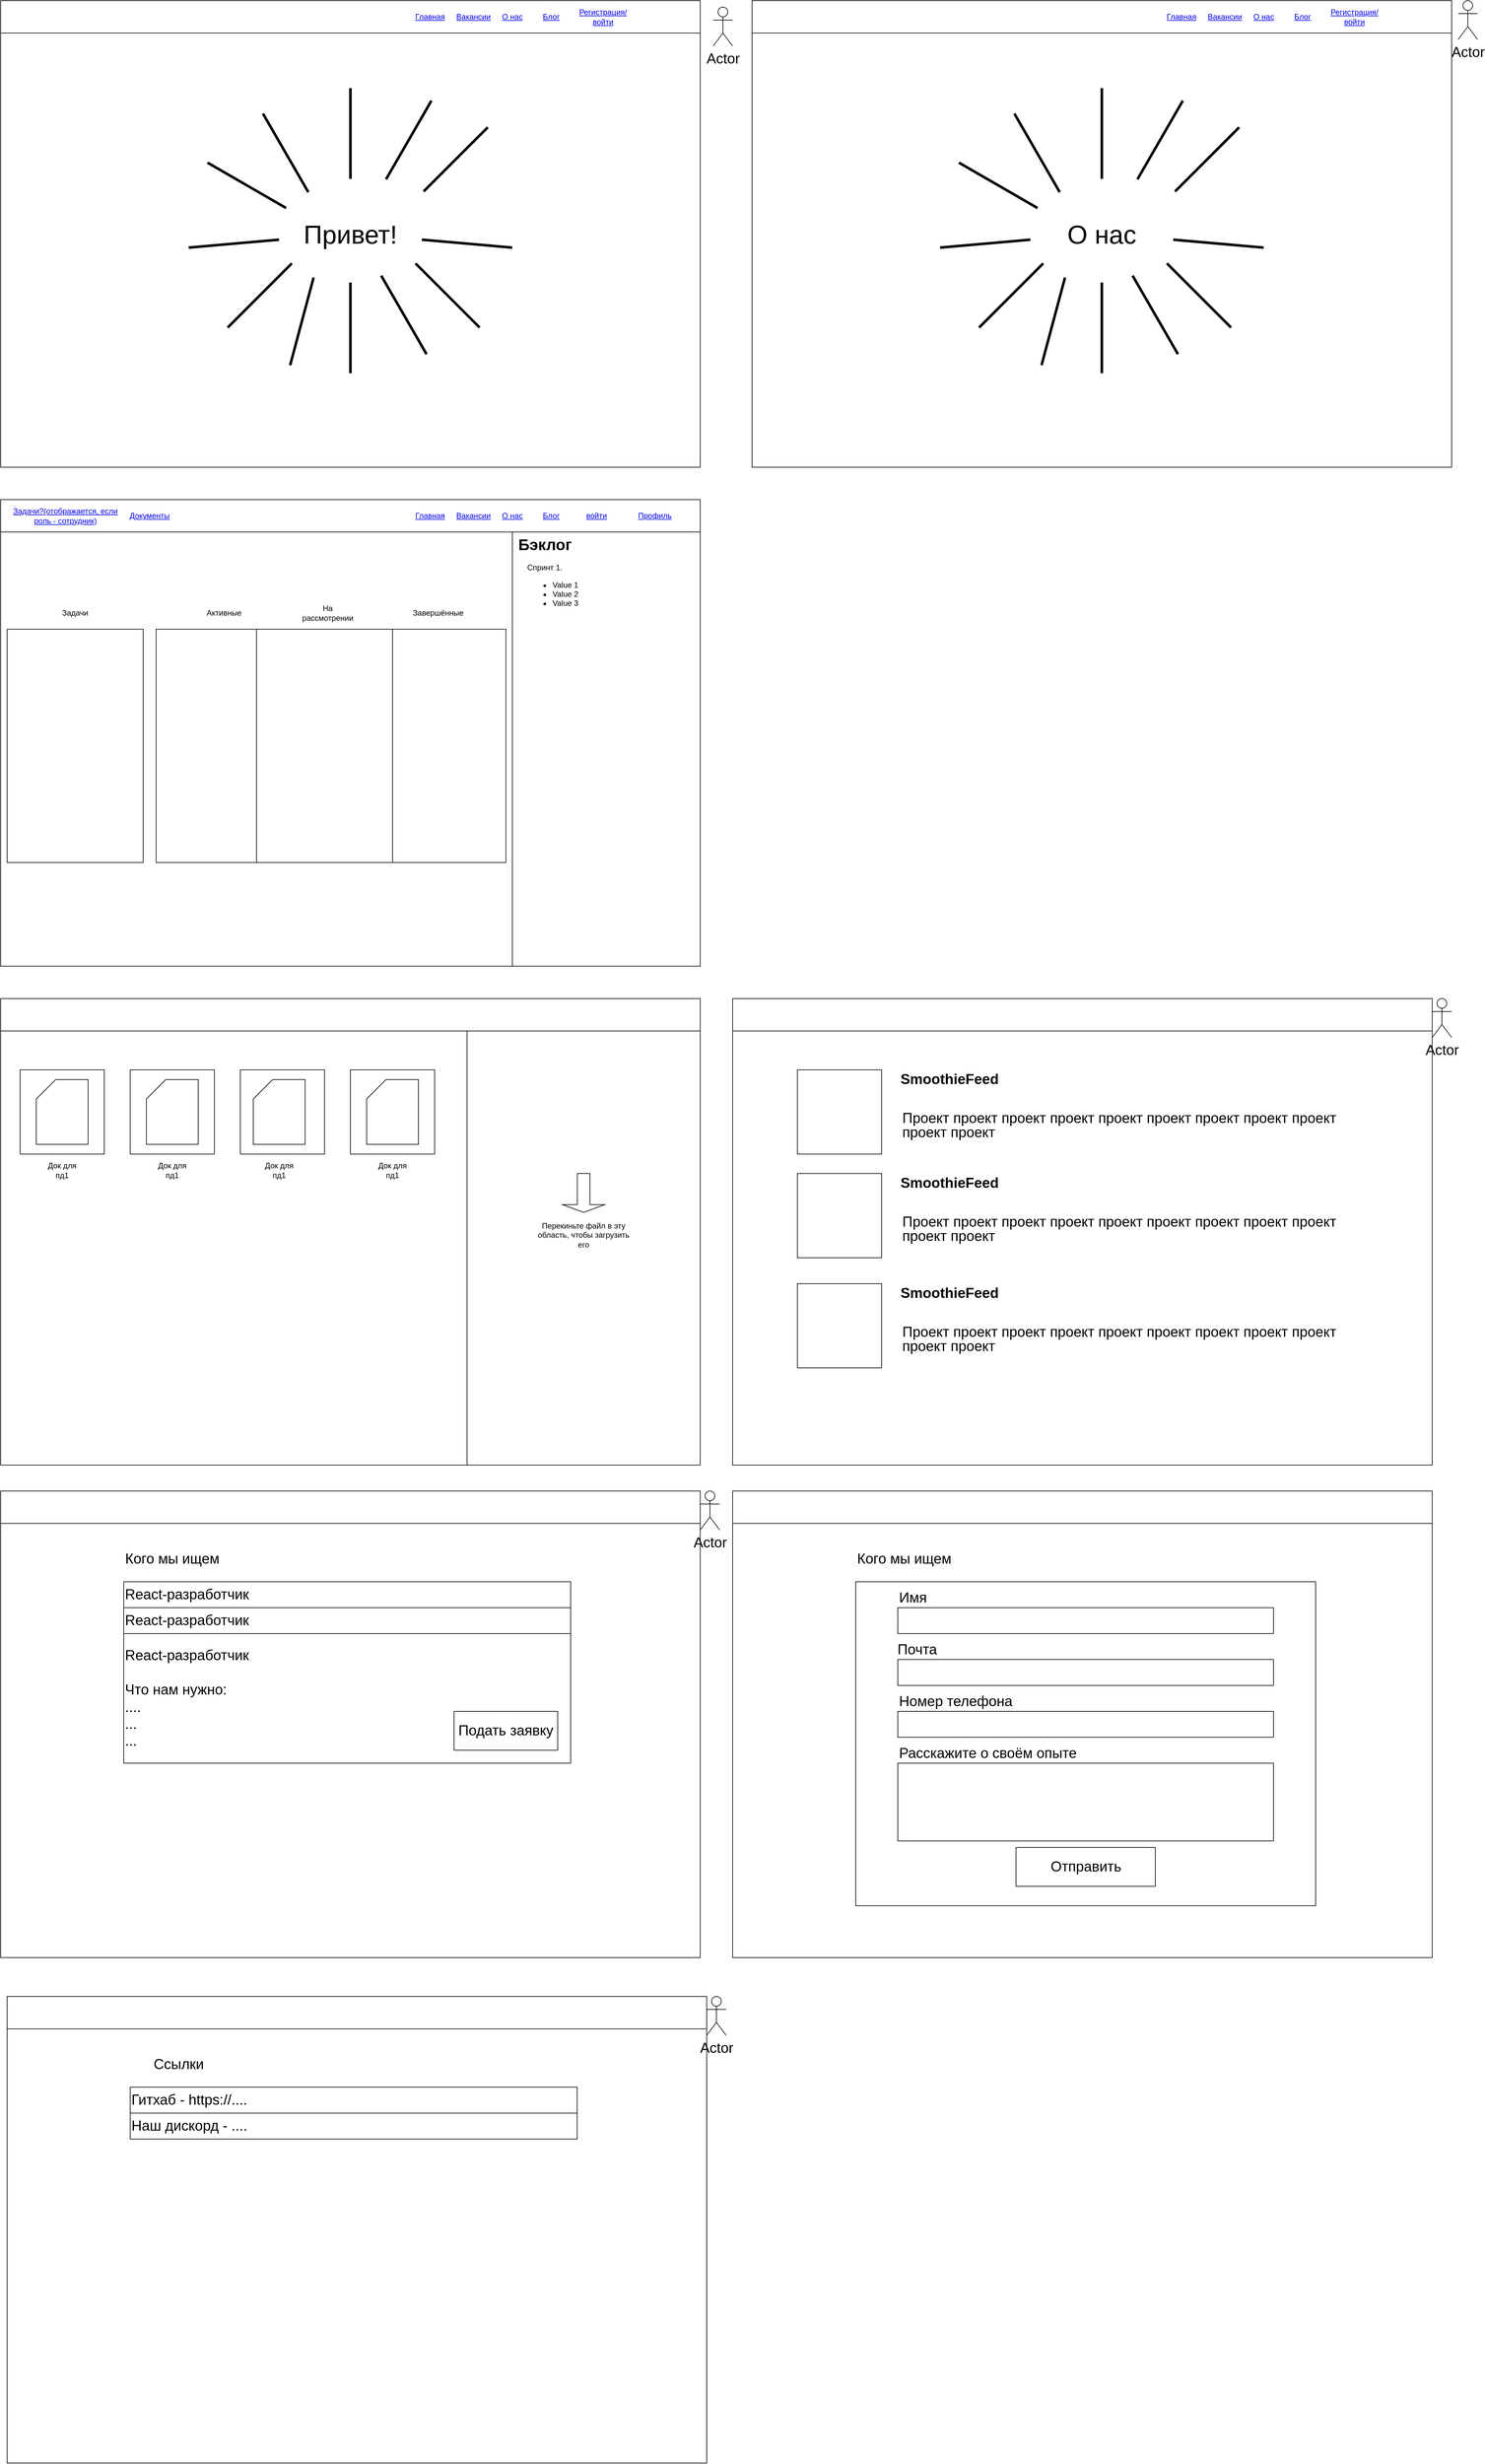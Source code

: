 <mxfile version="16.5.6" type="github">
  <diagram name="Page-1" id="fbcf5db9-b524-4cd4-e4f3-379dc89c3999">
    <mxGraphModel dx="2764" dy="2628" grid="1" gridSize="10" guides="1" tooltips="1" connect="1" arrows="1" fold="1" page="1" pageScale="1" pageWidth="850" pageHeight="1100" background="none" math="0" shadow="0">
      <root>
        <mxCell id="0" />
        <mxCell id="1" parent="0" />
        <mxCell id="U0qewgvDPTN9HbtRRjv8-10" value="" style="group" vertex="1" connectable="0" parent="1">
          <mxGeometry x="30" y="160" width="1080" height="720" as="geometry" />
        </mxCell>
        <mxCell id="U0qewgvDPTN9HbtRRjv8-2" value="" style="rounded=0;whiteSpace=wrap;html=1;" vertex="1" parent="U0qewgvDPTN9HbtRRjv8-10">
          <mxGeometry width="1080" height="720" as="geometry" />
        </mxCell>
        <mxCell id="U0qewgvDPTN9HbtRRjv8-3" value="" style="rounded=0;whiteSpace=wrap;html=1;" vertex="1" parent="U0qewgvDPTN9HbtRRjv8-10">
          <mxGeometry width="1080" height="50" as="geometry" />
        </mxCell>
        <mxCell id="U0qewgvDPTN9HbtRRjv8-6" value="" style="rounded=0;whiteSpace=wrap;html=1;" vertex="1" parent="U0qewgvDPTN9HbtRRjv8-10">
          <mxGeometry x="570" y="200" width="210" height="360" as="geometry" />
        </mxCell>
        <mxCell id="U0qewgvDPTN9HbtRRjv8-5" value="" style="rounded=0;whiteSpace=wrap;html=1;" vertex="1" parent="U0qewgvDPTN9HbtRRjv8-10">
          <mxGeometry x="240" y="200" width="210" height="360" as="geometry" />
        </mxCell>
        <mxCell id="U0qewgvDPTN9HbtRRjv8-4" value="" style="rounded=0;whiteSpace=wrap;html=1;" vertex="1" parent="U0qewgvDPTN9HbtRRjv8-10">
          <mxGeometry x="10" y="200" width="210" height="360" as="geometry" />
        </mxCell>
        <mxCell id="U0qewgvDPTN9HbtRRjv8-7" value="Задачи" style="text;html=1;strokeColor=none;fillColor=none;align=center;verticalAlign=middle;whiteSpace=wrap;rounded=0;" vertex="1" parent="U0qewgvDPTN9HbtRRjv8-10">
          <mxGeometry x="85" y="160" width="60" height="30" as="geometry" />
        </mxCell>
        <mxCell id="U0qewgvDPTN9HbtRRjv8-8" value="Активные" style="text;html=1;strokeColor=none;fillColor=none;align=center;verticalAlign=middle;whiteSpace=wrap;rounded=0;" vertex="1" parent="U0qewgvDPTN9HbtRRjv8-10">
          <mxGeometry x="315" y="160" width="60" height="30" as="geometry" />
        </mxCell>
        <mxCell id="U0qewgvDPTN9HbtRRjv8-9" value="Завершённые" style="text;html=1;strokeColor=none;fillColor=none;align=center;verticalAlign=middle;whiteSpace=wrap;rounded=0;" vertex="1" parent="U0qewgvDPTN9HbtRRjv8-10">
          <mxGeometry x="632.5" y="160" width="85" height="30" as="geometry" />
        </mxCell>
        <mxCell id="U0qewgvDPTN9HbtRRjv8-35" value="" style="rounded=0;whiteSpace=wrap;html=1;" vertex="1" parent="U0qewgvDPTN9HbtRRjv8-10">
          <mxGeometry x="790" y="50" width="290" height="670" as="geometry" />
        </mxCell>
        <mxCell id="U0qewgvDPTN9HbtRRjv8-36" value="Бэклог" style="text;strokeColor=none;fillColor=none;html=1;fontSize=24;fontStyle=1;verticalAlign=middle;align=center;" vertex="1" parent="U0qewgvDPTN9HbtRRjv8-10">
          <mxGeometry x="790" y="50" width="100" height="40" as="geometry" />
        </mxCell>
        <mxCell id="U0qewgvDPTN9HbtRRjv8-37" value="Спринт 1." style="text;html=1;strokeColor=none;fillColor=none;align=center;verticalAlign=middle;whiteSpace=wrap;rounded=0;" vertex="1" parent="U0qewgvDPTN9HbtRRjv8-10">
          <mxGeometry x="810" y="90" width="60" height="30" as="geometry" />
        </mxCell>
        <mxCell id="U0qewgvDPTN9HbtRRjv8-38" value="&lt;ul&gt;&lt;li&gt;Value 1&lt;/li&gt;&lt;li&gt;Value 2&lt;/li&gt;&lt;li&gt;Value 3&lt;/li&gt;&lt;/ul&gt;" style="text;strokeColor=none;fillColor=none;html=1;whiteSpace=wrap;verticalAlign=middle;overflow=hidden;" vertex="1" parent="U0qewgvDPTN9HbtRRjv8-10">
          <mxGeometry x="810" y="110" width="90" height="70" as="geometry" />
        </mxCell>
        <UserObject label="Главная" id="U0qewgvDPTN9HbtRRjv8-43">
          <mxCell style="text;html=1;strokeColor=none;fillColor=none;whiteSpace=wrap;align=center;verticalAlign=middle;fontColor=#0000EE;fontStyle=4;" vertex="1" parent="U0qewgvDPTN9HbtRRjv8-10">
            <mxGeometry x="632.5" y="5" width="60" height="40" as="geometry" />
          </mxCell>
        </UserObject>
        <UserObject label="Вакансии" id="U0qewgvDPTN9HbtRRjv8-44">
          <mxCell style="text;html=1;strokeColor=none;fillColor=none;whiteSpace=wrap;align=center;verticalAlign=middle;fontColor=#0000EE;fontStyle=4;" vertex="1" parent="U0qewgvDPTN9HbtRRjv8-10">
            <mxGeometry x="700" y="5" width="60" height="40" as="geometry" />
          </mxCell>
        </UserObject>
        <UserObject label="О нас" id="U0qewgvDPTN9HbtRRjv8-45">
          <mxCell style="text;html=1;strokeColor=none;fillColor=none;whiteSpace=wrap;align=center;verticalAlign=middle;fontColor=#0000EE;fontStyle=4;" vertex="1" parent="U0qewgvDPTN9HbtRRjv8-10">
            <mxGeometry x="760" y="5" width="60" height="40" as="geometry" />
          </mxCell>
        </UserObject>
        <UserObject label="Блог" id="U0qewgvDPTN9HbtRRjv8-46">
          <mxCell style="text;html=1;strokeColor=none;fillColor=none;whiteSpace=wrap;align=center;verticalAlign=middle;fontColor=#0000EE;fontStyle=4;" vertex="1" parent="U0qewgvDPTN9HbtRRjv8-10">
            <mxGeometry x="820" y="5" width="60" height="40" as="geometry" />
          </mxCell>
        </UserObject>
        <UserObject label="войти" id="U0qewgvDPTN9HbtRRjv8-47">
          <mxCell style="text;html=1;strokeColor=none;fillColor=none;whiteSpace=wrap;align=center;verticalAlign=middle;fontColor=#0000EE;fontStyle=4;" vertex="1" parent="U0qewgvDPTN9HbtRRjv8-10">
            <mxGeometry x="870" y="5" width="100" height="40" as="geometry" />
          </mxCell>
        </UserObject>
        <UserObject label="Профиль" id="U0qewgvDPTN9HbtRRjv8-49">
          <mxCell style="text;html=1;strokeColor=none;fillColor=none;whiteSpace=wrap;align=center;verticalAlign=middle;fontColor=#0000EE;fontStyle=4;" vertex="1" parent="U0qewgvDPTN9HbtRRjv8-10">
            <mxGeometry x="980" y="5" width="60" height="40" as="geometry" />
          </mxCell>
        </UserObject>
        <UserObject label="Задачи?(отображается, если роль - сотрудник)" id="U0qewgvDPTN9HbtRRjv8-85">
          <mxCell style="text;html=1;strokeColor=none;fillColor=none;whiteSpace=wrap;align=center;verticalAlign=middle;fontColor=#0000EE;fontStyle=4;" vertex="1" parent="U0qewgvDPTN9HbtRRjv8-10">
            <mxGeometry x="10" y="5" width="180" height="40" as="geometry" />
          </mxCell>
        </UserObject>
        <UserObject label="Документы" id="U0qewgvDPTN9HbtRRjv8-86">
          <mxCell style="text;html=1;strokeColor=none;fillColor=none;whiteSpace=wrap;align=center;verticalAlign=middle;fontColor=#0000EE;fontStyle=4;" vertex="1" parent="U0qewgvDPTN9HbtRRjv8-10">
            <mxGeometry x="200" y="5" width="60" height="40" as="geometry" />
          </mxCell>
        </UserObject>
        <mxCell id="U0qewgvDPTN9HbtRRjv8-146" value="" style="rounded=0;whiteSpace=wrap;html=1;" vertex="1" parent="U0qewgvDPTN9HbtRRjv8-10">
          <mxGeometry x="395" y="200" width="210" height="360" as="geometry" />
        </mxCell>
        <mxCell id="U0qewgvDPTN9HbtRRjv8-147" value="На рассмотрении" style="text;html=1;strokeColor=none;fillColor=none;align=center;verticalAlign=middle;whiteSpace=wrap;rounded=0;" vertex="1" parent="U0qewgvDPTN9HbtRRjv8-10">
          <mxGeometry x="460" y="160" width="90" height="30" as="geometry" />
        </mxCell>
        <mxCell id="41G_jmYhkA20JHlMJajg-6" value="" style="group" parent="1" vertex="1" connectable="0">
          <mxGeometry x="340" y="1080" width="220" height="90" as="geometry" />
        </mxCell>
        <mxCell id="41G_jmYhkA20JHlMJajg-9" value="&lt;h1&gt;Выход&lt;/h1&gt;" style="text;html=1;spacing=5;spacingTop=-20;whiteSpace=wrap;overflow=hidden;strokeColor=none;strokeWidth=4;fillColor=none;gradientColor=#007FFF;fontSize=9;fontColor=#FFFFFF;align=center;" parent="41G_jmYhkA20JHlMJajg-6" vertex="1">
          <mxGeometry x="50" y="10" width="160" height="70" as="geometry" />
        </mxCell>
        <mxCell id="U0qewgvDPTN9HbtRRjv8-12" value="" style="group" vertex="1" connectable="0" parent="1">
          <mxGeometry x="30" y="930" width="1080" height="720" as="geometry" />
        </mxCell>
        <mxCell id="U0qewgvDPTN9HbtRRjv8-13" value="" style="rounded=0;whiteSpace=wrap;html=1;" vertex="1" parent="U0qewgvDPTN9HbtRRjv8-12">
          <mxGeometry width="1080" height="720" as="geometry" />
        </mxCell>
        <mxCell id="U0qewgvDPTN9HbtRRjv8-14" value="" style="rounded=0;whiteSpace=wrap;html=1;" vertex="1" parent="U0qewgvDPTN9HbtRRjv8-12">
          <mxGeometry width="1080" height="50" as="geometry" />
        </mxCell>
        <mxCell id="U0qewgvDPTN9HbtRRjv8-15" value="" style="whiteSpace=wrap;html=1;aspect=fixed;" vertex="1" parent="U0qewgvDPTN9HbtRRjv8-12">
          <mxGeometry x="30" y="110" width="130" height="130" as="geometry" />
        </mxCell>
        <mxCell id="U0qewgvDPTN9HbtRRjv8-16" value="" style="whiteSpace=wrap;html=1;aspect=fixed;" vertex="1" parent="U0qewgvDPTN9HbtRRjv8-12">
          <mxGeometry x="200" y="110" width="130" height="130" as="geometry" />
        </mxCell>
        <mxCell id="U0qewgvDPTN9HbtRRjv8-17" value="" style="whiteSpace=wrap;html=1;aspect=fixed;" vertex="1" parent="U0qewgvDPTN9HbtRRjv8-12">
          <mxGeometry x="370" y="110" width="130" height="130" as="geometry" />
        </mxCell>
        <mxCell id="U0qewgvDPTN9HbtRRjv8-18" value="" style="whiteSpace=wrap;html=1;aspect=fixed;" vertex="1" parent="U0qewgvDPTN9HbtRRjv8-12">
          <mxGeometry x="540" y="110" width="130" height="130" as="geometry" />
        </mxCell>
        <mxCell id="U0qewgvDPTN9HbtRRjv8-19" value="" style="shape=card;whiteSpace=wrap;html=1;" vertex="1" parent="U0qewgvDPTN9HbtRRjv8-12">
          <mxGeometry x="55" y="125" width="80" height="100" as="geometry" />
        </mxCell>
        <mxCell id="U0qewgvDPTN9HbtRRjv8-20" value="" style="shape=card;whiteSpace=wrap;html=1;" vertex="1" parent="U0qewgvDPTN9HbtRRjv8-12">
          <mxGeometry x="225" y="125" width="80" height="100" as="geometry" />
        </mxCell>
        <mxCell id="U0qewgvDPTN9HbtRRjv8-21" value="" style="shape=card;whiteSpace=wrap;html=1;" vertex="1" parent="U0qewgvDPTN9HbtRRjv8-12">
          <mxGeometry x="390" y="125" width="80" height="100" as="geometry" />
        </mxCell>
        <mxCell id="U0qewgvDPTN9HbtRRjv8-22" value="" style="shape=card;whiteSpace=wrap;html=1;" vertex="1" parent="U0qewgvDPTN9HbtRRjv8-12">
          <mxGeometry x="565" y="125" width="80" height="100" as="geometry" />
        </mxCell>
        <mxCell id="U0qewgvDPTN9HbtRRjv8-23" value="Док для пд1" style="text;html=1;strokeColor=none;fillColor=none;align=center;verticalAlign=middle;whiteSpace=wrap;rounded=0;" vertex="1" parent="U0qewgvDPTN9HbtRRjv8-12">
          <mxGeometry x="65" y="250" width="60" height="30" as="geometry" />
        </mxCell>
        <mxCell id="U0qewgvDPTN9HbtRRjv8-24" value="Док для пд1" style="text;html=1;strokeColor=none;fillColor=none;align=center;verticalAlign=middle;whiteSpace=wrap;rounded=0;" vertex="1" parent="U0qewgvDPTN9HbtRRjv8-12">
          <mxGeometry x="235" y="250" width="60" height="30" as="geometry" />
        </mxCell>
        <mxCell id="U0qewgvDPTN9HbtRRjv8-25" value="Док для пд1" style="text;html=1;strokeColor=none;fillColor=none;align=center;verticalAlign=middle;whiteSpace=wrap;rounded=0;" vertex="1" parent="U0qewgvDPTN9HbtRRjv8-12">
          <mxGeometry x="400" y="250" width="60" height="30" as="geometry" />
        </mxCell>
        <mxCell id="U0qewgvDPTN9HbtRRjv8-26" value="Док для пд1" style="text;html=1;strokeColor=none;fillColor=none;align=center;verticalAlign=middle;whiteSpace=wrap;rounded=0;" vertex="1" parent="U0qewgvDPTN9HbtRRjv8-12">
          <mxGeometry x="575" y="250" width="60" height="30" as="geometry" />
        </mxCell>
        <mxCell id="U0qewgvDPTN9HbtRRjv8-27" value="" style="rounded=0;whiteSpace=wrap;html=1;" vertex="1" parent="U0qewgvDPTN9HbtRRjv8-12">
          <mxGeometry x="720" y="50" width="360" height="670" as="geometry" />
        </mxCell>
        <mxCell id="U0qewgvDPTN9HbtRRjv8-29" value="" style="shape=singleArrow;direction=south;whiteSpace=wrap;html=1;" vertex="1" parent="U0qewgvDPTN9HbtRRjv8-12">
          <mxGeometry x="867.5" y="270" width="65" height="60" as="geometry" />
        </mxCell>
        <mxCell id="U0qewgvDPTN9HbtRRjv8-30" value="Перекиньте файл в эту область, чтобы загрузить его" style="text;html=1;strokeColor=none;fillColor=none;align=center;verticalAlign=middle;whiteSpace=wrap;rounded=0;" vertex="1" parent="U0qewgvDPTN9HbtRRjv8-12">
          <mxGeometry x="825" y="350" width="150" height="30" as="geometry" />
        </mxCell>
        <mxCell id="U0qewgvDPTN9HbtRRjv8-52" value="" style="group" vertex="1" connectable="0" parent="1">
          <mxGeometry x="30" y="-610" width="1080" height="720" as="geometry" />
        </mxCell>
        <mxCell id="U0qewgvDPTN9HbtRRjv8-53" value="" style="rounded=0;whiteSpace=wrap;html=1;" vertex="1" parent="U0qewgvDPTN9HbtRRjv8-52">
          <mxGeometry width="1080" height="720" as="geometry" />
        </mxCell>
        <mxCell id="U0qewgvDPTN9HbtRRjv8-54" value="" style="rounded=0;whiteSpace=wrap;html=1;" vertex="1" parent="U0qewgvDPTN9HbtRRjv8-52">
          <mxGeometry width="1080" height="50" as="geometry" />
        </mxCell>
        <UserObject label="Главная" id="U0qewgvDPTN9HbtRRjv8-65">
          <mxCell style="text;html=1;strokeColor=none;fillColor=none;whiteSpace=wrap;align=center;verticalAlign=middle;fontColor=#0000EE;fontStyle=4;" vertex="1" parent="U0qewgvDPTN9HbtRRjv8-52">
            <mxGeometry x="632.5" y="5" width="60" height="40" as="geometry" />
          </mxCell>
        </UserObject>
        <UserObject label="Вакансии" id="U0qewgvDPTN9HbtRRjv8-66">
          <mxCell style="text;html=1;strokeColor=none;fillColor=none;whiteSpace=wrap;align=center;verticalAlign=middle;fontColor=#0000EE;fontStyle=4;" vertex="1" parent="U0qewgvDPTN9HbtRRjv8-52">
            <mxGeometry x="700" y="5" width="60" height="40" as="geometry" />
          </mxCell>
        </UserObject>
        <UserObject label="О нас" id="U0qewgvDPTN9HbtRRjv8-67">
          <mxCell style="text;html=1;strokeColor=none;fillColor=none;whiteSpace=wrap;align=center;verticalAlign=middle;fontColor=#0000EE;fontStyle=4;" vertex="1" parent="U0qewgvDPTN9HbtRRjv8-52">
            <mxGeometry x="760" y="5" width="60" height="40" as="geometry" />
          </mxCell>
        </UserObject>
        <UserObject label="Блог" id="U0qewgvDPTN9HbtRRjv8-68">
          <mxCell style="text;html=1;strokeColor=none;fillColor=none;whiteSpace=wrap;align=center;verticalAlign=middle;fontColor=#0000EE;fontStyle=4;" vertex="1" parent="U0qewgvDPTN9HbtRRjv8-52">
            <mxGeometry x="820" y="5" width="60" height="40" as="geometry" />
          </mxCell>
        </UserObject>
        <UserObject label="Регистрация/войти" id="U0qewgvDPTN9HbtRRjv8-69">
          <mxCell style="text;html=1;strokeColor=none;fillColor=none;whiteSpace=wrap;align=center;verticalAlign=middle;fontColor=#0000EE;fontStyle=4;" vertex="1" parent="U0qewgvDPTN9HbtRRjv8-52">
            <mxGeometry x="880" y="5" width="100" height="40" as="geometry" />
          </mxCell>
        </UserObject>
        <mxCell id="U0qewgvDPTN9HbtRRjv8-71" value="&lt;font style=&quot;font-size: 40px&quot;&gt;Привет!&lt;/font&gt;" style="text;html=1;strokeColor=none;fillColor=none;align=center;verticalAlign=middle;whiteSpace=wrap;rounded=0;" vertex="1" parent="U0qewgvDPTN9HbtRRjv8-52">
          <mxGeometry x="415" y="295" width="250" height="130" as="geometry" />
        </mxCell>
        <mxCell id="U0qewgvDPTN9HbtRRjv8-73" value="" style="line;strokeWidth=4;html=1;perimeter=backbonePerimeter;points=[];outlineConnect=0;fontSize=40;rotation=-45;" vertex="1" parent="U0qewgvDPTN9HbtRRjv8-52">
          <mxGeometry x="632.5" y="240" width="140" height="10" as="geometry" />
        </mxCell>
        <mxCell id="U0qewgvDPTN9HbtRRjv8-74" value="" style="line;strokeWidth=4;html=1;perimeter=backbonePerimeter;points=[];outlineConnect=0;fontSize=40;rotation=-60;" vertex="1" parent="U0qewgvDPTN9HbtRRjv8-52">
          <mxGeometry x="560" y="210" width="140" height="10" as="geometry" />
        </mxCell>
        <mxCell id="U0qewgvDPTN9HbtRRjv8-75" value="" style="line;strokeWidth=4;html=1;perimeter=backbonePerimeter;points=[];outlineConnect=0;fontSize=40;rotation=-90;" vertex="1" parent="U0qewgvDPTN9HbtRRjv8-52">
          <mxGeometry x="470" y="200" width="140" height="10" as="geometry" />
        </mxCell>
        <mxCell id="U0qewgvDPTN9HbtRRjv8-76" value="" style="line;strokeWidth=4;html=1;perimeter=backbonePerimeter;points=[];outlineConnect=0;fontSize=40;rotation=-120;" vertex="1" parent="U0qewgvDPTN9HbtRRjv8-52">
          <mxGeometry x="370" y="230" width="140" height="10" as="geometry" />
        </mxCell>
        <mxCell id="U0qewgvDPTN9HbtRRjv8-77" value="" style="line;strokeWidth=4;html=1;perimeter=backbonePerimeter;points=[];outlineConnect=0;fontSize=40;rotation=-150;" vertex="1" parent="U0qewgvDPTN9HbtRRjv8-52">
          <mxGeometry x="310" y="280" width="140" height="10" as="geometry" />
        </mxCell>
        <mxCell id="U0qewgvDPTN9HbtRRjv8-78" value="" style="line;strokeWidth=4;html=1;perimeter=backbonePerimeter;points=[];outlineConnect=0;fontSize=40;rotation=-185;" vertex="1" parent="U0qewgvDPTN9HbtRRjv8-52">
          <mxGeometry x="290" y="370" width="140" height="10" as="geometry" />
        </mxCell>
        <mxCell id="U0qewgvDPTN9HbtRRjv8-79" value="" style="line;strokeWidth=4;html=1;perimeter=backbonePerimeter;points=[];outlineConnect=0;fontSize=40;rotation=-225;" vertex="1" parent="U0qewgvDPTN9HbtRRjv8-52">
          <mxGeometry x="330" y="450" width="140" height="10" as="geometry" />
        </mxCell>
        <mxCell id="U0qewgvDPTN9HbtRRjv8-80" value="" style="line;strokeWidth=4;html=1;perimeter=backbonePerimeter;points=[];outlineConnect=0;fontSize=40;rotation=-255;" vertex="1" parent="U0qewgvDPTN9HbtRRjv8-52">
          <mxGeometry x="395" y="490" width="140" height="10" as="geometry" />
        </mxCell>
        <mxCell id="U0qewgvDPTN9HbtRRjv8-81" value="" style="line;strokeWidth=4;html=1;perimeter=backbonePerimeter;points=[];outlineConnect=0;fontSize=40;rotation=90;" vertex="1" parent="U0qewgvDPTN9HbtRRjv8-52">
          <mxGeometry x="470" y="500" width="140" height="10" as="geometry" />
        </mxCell>
        <mxCell id="U0qewgvDPTN9HbtRRjv8-82" value="" style="line;strokeWidth=4;html=1;perimeter=backbonePerimeter;points=[];outlineConnect=0;fontSize=40;rotation=60;" vertex="1" parent="U0qewgvDPTN9HbtRRjv8-52">
          <mxGeometry x="552.5" y="480" width="140" height="10" as="geometry" />
        </mxCell>
        <mxCell id="U0qewgvDPTN9HbtRRjv8-83" value="" style="line;strokeWidth=4;html=1;perimeter=backbonePerimeter;points=[];outlineConnect=0;fontSize=40;rotation=45;" vertex="1" parent="U0qewgvDPTN9HbtRRjv8-52">
          <mxGeometry x="620" y="450" width="140" height="10" as="geometry" />
        </mxCell>
        <mxCell id="U0qewgvDPTN9HbtRRjv8-84" value="" style="line;strokeWidth=4;html=1;perimeter=backbonePerimeter;points=[];outlineConnect=0;fontSize=40;rotation=5;" vertex="1" parent="U0qewgvDPTN9HbtRRjv8-52">
          <mxGeometry x="650" y="370" width="140" height="10" as="geometry" />
        </mxCell>
        <mxCell id="U0qewgvDPTN9HbtRRjv8-87" value="" style="rounded=0;whiteSpace=wrap;html=1;" vertex="1" parent="1">
          <mxGeometry x="1160" y="930" width="1080" height="720" as="geometry" />
        </mxCell>
        <mxCell id="U0qewgvDPTN9HbtRRjv8-89" value="" style="rounded=0;whiteSpace=wrap;html=1;" vertex="1" parent="1">
          <mxGeometry x="1160" y="930" width="1080" height="50" as="geometry" />
        </mxCell>
        <mxCell id="U0qewgvDPTN9HbtRRjv8-90" value="" style="whiteSpace=wrap;html=1;aspect=fixed;fontSize=40;" vertex="1" parent="1">
          <mxGeometry x="1260" y="1040" width="130" height="130" as="geometry" />
        </mxCell>
        <mxCell id="U0qewgvDPTN9HbtRRjv8-94" value="&lt;b&gt;SmoothieFeed&lt;/b&gt;" style="text;html=1;strokeColor=none;fillColor=none;align=center;verticalAlign=middle;whiteSpace=wrap;rounded=0;fontSize=22;" vertex="1" parent="1">
          <mxGeometry x="1410" y="1040" width="170" height="30" as="geometry" />
        </mxCell>
        <mxCell id="U0qewgvDPTN9HbtRRjv8-95" value="&lt;p style=&quot;line-height: 1&quot;&gt;Проект проект проект проект проект проект проект проект проект проект проект&lt;/p&gt;" style="text;html=1;strokeColor=none;fillColor=none;align=left;verticalAlign=middle;whiteSpace=wrap;rounded=0;fontSize=22;" vertex="1" parent="1">
          <mxGeometry x="1420" y="1080" width="680" height="90" as="geometry" />
        </mxCell>
        <mxCell id="U0qewgvDPTN9HbtRRjv8-96" value="" style="whiteSpace=wrap;html=1;aspect=fixed;fontSize=40;" vertex="1" parent="1">
          <mxGeometry x="1260" y="1200" width="130" height="130" as="geometry" />
        </mxCell>
        <mxCell id="U0qewgvDPTN9HbtRRjv8-97" value="&lt;b&gt;SmoothieFeed&lt;/b&gt;" style="text;html=1;strokeColor=none;fillColor=none;align=center;verticalAlign=middle;whiteSpace=wrap;rounded=0;fontSize=22;" vertex="1" parent="1">
          <mxGeometry x="1410" y="1200" width="170" height="30" as="geometry" />
        </mxCell>
        <mxCell id="U0qewgvDPTN9HbtRRjv8-98" value="&lt;p style=&quot;line-height: 1&quot;&gt;Проект проект проект проект проект проект проект проект проект проект проект&lt;/p&gt;" style="text;html=1;strokeColor=none;fillColor=none;align=left;verticalAlign=middle;whiteSpace=wrap;rounded=0;fontSize=22;" vertex="1" parent="1">
          <mxGeometry x="1420" y="1240" width="680" height="90" as="geometry" />
        </mxCell>
        <mxCell id="U0qewgvDPTN9HbtRRjv8-99" value="" style="whiteSpace=wrap;html=1;aspect=fixed;fontSize=40;" vertex="1" parent="1">
          <mxGeometry x="1260" y="1370" width="130" height="130" as="geometry" />
        </mxCell>
        <mxCell id="U0qewgvDPTN9HbtRRjv8-100" value="&lt;b&gt;SmoothieFeed&lt;/b&gt;" style="text;html=1;strokeColor=none;fillColor=none;align=center;verticalAlign=middle;whiteSpace=wrap;rounded=0;fontSize=22;" vertex="1" parent="1">
          <mxGeometry x="1410" y="1370" width="170" height="30" as="geometry" />
        </mxCell>
        <mxCell id="U0qewgvDPTN9HbtRRjv8-101" value="&lt;p style=&quot;line-height: 1&quot;&gt;Проект проект проект проект проект проект проект проект проект проект проект&lt;/p&gt;" style="text;html=1;strokeColor=none;fillColor=none;align=left;verticalAlign=middle;whiteSpace=wrap;rounded=0;fontSize=22;" vertex="1" parent="1">
          <mxGeometry x="1420" y="1410" width="680" height="90" as="geometry" />
        </mxCell>
        <mxCell id="U0qewgvDPTN9HbtRRjv8-102" value="" style="group" vertex="1" connectable="0" parent="1">
          <mxGeometry x="30" y="1690" width="1080" height="720" as="geometry" />
        </mxCell>
        <mxCell id="U0qewgvDPTN9HbtRRjv8-103" value="" style="rounded=0;whiteSpace=wrap;html=1;" vertex="1" parent="U0qewgvDPTN9HbtRRjv8-102">
          <mxGeometry width="1080" height="720" as="geometry" />
        </mxCell>
        <mxCell id="U0qewgvDPTN9HbtRRjv8-104" value="" style="rounded=0;whiteSpace=wrap;html=1;" vertex="1" parent="U0qewgvDPTN9HbtRRjv8-102">
          <mxGeometry width="1080" height="50" as="geometry" />
        </mxCell>
        <mxCell id="U0qewgvDPTN9HbtRRjv8-121" value="Кого мы ищем" style="text;html=1;strokeColor=none;fillColor=none;align=center;verticalAlign=middle;whiteSpace=wrap;rounded=0;fontSize=22;" vertex="1" parent="U0qewgvDPTN9HbtRRjv8-102">
          <mxGeometry x="180" y="80" width="170" height="50" as="geometry" />
        </mxCell>
        <mxCell id="U0qewgvDPTN9HbtRRjv8-122" value="React-разработчик" style="rounded=0;whiteSpace=wrap;html=1;fontSize=22;align=left;" vertex="1" parent="U0qewgvDPTN9HbtRRjv8-102">
          <mxGeometry x="190" y="140" width="690" height="40" as="geometry" />
        </mxCell>
        <mxCell id="U0qewgvDPTN9HbtRRjv8-123" value="React-разработчик" style="rounded=0;whiteSpace=wrap;html=1;fontSize=22;align=left;" vertex="1" parent="U0qewgvDPTN9HbtRRjv8-102">
          <mxGeometry x="190" y="180" width="690" height="40" as="geometry" />
        </mxCell>
        <mxCell id="U0qewgvDPTN9HbtRRjv8-124" value="&lt;p style=&quot;line-height: 1&quot;&gt;&lt;/p&gt;&lt;div&gt;&lt;span&gt;React-разработчик&lt;/span&gt;&lt;/div&gt;&lt;div&gt;&lt;br&gt;&lt;/div&gt;&lt;div&gt;&lt;span&gt;Что нам нужно:&amp;nbsp;&lt;/span&gt;&lt;/div&gt;&lt;div&gt;&lt;span&gt;....&lt;/span&gt;&lt;/div&gt;&lt;div&gt;&lt;span&gt;...&lt;/span&gt;&lt;/div&gt;&lt;div&gt;&lt;span&gt;...&lt;/span&gt;&lt;/div&gt;&lt;p&gt;&lt;/p&gt;" style="rounded=0;whiteSpace=wrap;html=1;fontSize=22;align=left;" vertex="1" parent="U0qewgvDPTN9HbtRRjv8-102">
          <mxGeometry x="190" y="220" width="690" height="200" as="geometry" />
        </mxCell>
        <mxCell id="U0qewgvDPTN9HbtRRjv8-125" value="Подать заявку" style="rounded=0;whiteSpace=wrap;html=1;fontSize=22;" vertex="1" parent="U0qewgvDPTN9HbtRRjv8-102">
          <mxGeometry x="700" y="340" width="160" height="60" as="geometry" />
        </mxCell>
        <mxCell id="U0qewgvDPTN9HbtRRjv8-126" value="" style="group" vertex="1" connectable="0" parent="1">
          <mxGeometry x="1160" y="1690" width="1080" height="720" as="geometry" />
        </mxCell>
        <mxCell id="U0qewgvDPTN9HbtRRjv8-127" value="" style="rounded=0;whiteSpace=wrap;html=1;" vertex="1" parent="U0qewgvDPTN9HbtRRjv8-126">
          <mxGeometry width="1080" height="720" as="geometry" />
        </mxCell>
        <mxCell id="U0qewgvDPTN9HbtRRjv8-128" value="" style="rounded=0;whiteSpace=wrap;html=1;" vertex="1" parent="U0qewgvDPTN9HbtRRjv8-126">
          <mxGeometry width="1080" height="50" as="geometry" />
        </mxCell>
        <mxCell id="U0qewgvDPTN9HbtRRjv8-129" value="Кого мы ищем" style="text;html=1;strokeColor=none;fillColor=none;align=center;verticalAlign=middle;whiteSpace=wrap;rounded=0;fontSize=22;" vertex="1" parent="U0qewgvDPTN9HbtRRjv8-126">
          <mxGeometry x="180" y="80" width="170" height="50" as="geometry" />
        </mxCell>
        <mxCell id="U0qewgvDPTN9HbtRRjv8-135" value="" style="rounded=0;whiteSpace=wrap;html=1;fontSize=22;" vertex="1" parent="U0qewgvDPTN9HbtRRjv8-126">
          <mxGeometry x="190" y="140" width="710" height="500" as="geometry" />
        </mxCell>
        <mxCell id="U0qewgvDPTN9HbtRRjv8-136" value="" style="rounded=0;whiteSpace=wrap;html=1;fontSize=22;" vertex="1" parent="U0qewgvDPTN9HbtRRjv8-126">
          <mxGeometry x="255" y="180" width="580" height="40" as="geometry" />
        </mxCell>
        <mxCell id="U0qewgvDPTN9HbtRRjv8-137" value="Имя" style="text;html=1;strokeColor=none;fillColor=none;align=left;verticalAlign=middle;whiteSpace=wrap;rounded=0;fontSize=22;" vertex="1" parent="U0qewgvDPTN9HbtRRjv8-126">
          <mxGeometry x="255" y="150" width="60" height="30" as="geometry" />
        </mxCell>
        <mxCell id="U0qewgvDPTN9HbtRRjv8-139" value="" style="rounded=0;whiteSpace=wrap;html=1;fontSize=22;" vertex="1" parent="U0qewgvDPTN9HbtRRjv8-126">
          <mxGeometry x="255" y="260" width="580" height="40" as="geometry" />
        </mxCell>
        <mxCell id="U0qewgvDPTN9HbtRRjv8-140" value="Почта" style="text;html=1;strokeColor=none;fillColor=none;align=center;verticalAlign=middle;whiteSpace=wrap;rounded=0;fontSize=22;" vertex="1" parent="U0qewgvDPTN9HbtRRjv8-126">
          <mxGeometry x="255" y="230" width="60" height="30" as="geometry" />
        </mxCell>
        <mxCell id="U0qewgvDPTN9HbtRRjv8-141" value="" style="rounded=0;whiteSpace=wrap;html=1;fontSize=22;" vertex="1" parent="U0qewgvDPTN9HbtRRjv8-126">
          <mxGeometry x="255" y="420" width="580" height="120" as="geometry" />
        </mxCell>
        <mxCell id="U0qewgvDPTN9HbtRRjv8-142" value="Расскажите о своём опыте" style="text;html=1;strokeColor=none;fillColor=none;align=left;verticalAlign=middle;whiteSpace=wrap;rounded=0;fontSize=22;" vertex="1" parent="U0qewgvDPTN9HbtRRjv8-126">
          <mxGeometry x="255" y="390" width="305" height="30" as="geometry" />
        </mxCell>
        <mxCell id="U0qewgvDPTN9HbtRRjv8-143" value="Отправить" style="rounded=0;whiteSpace=wrap;html=1;fontSize=22;" vertex="1" parent="U0qewgvDPTN9HbtRRjv8-126">
          <mxGeometry x="437.5" y="550" width="215" height="60" as="geometry" />
        </mxCell>
        <mxCell id="U0qewgvDPTN9HbtRRjv8-144" value="" style="rounded=0;whiteSpace=wrap;html=1;fontSize=22;" vertex="1" parent="U0qewgvDPTN9HbtRRjv8-126">
          <mxGeometry x="255" y="340" width="580" height="40" as="geometry" />
        </mxCell>
        <mxCell id="U0qewgvDPTN9HbtRRjv8-145" value="Номер телефона" style="text;html=1;strokeColor=none;fillColor=none;align=left;verticalAlign=middle;whiteSpace=wrap;rounded=0;fontSize=22;" vertex="1" parent="U0qewgvDPTN9HbtRRjv8-126">
          <mxGeometry x="255" y="310" width="185" height="30" as="geometry" />
        </mxCell>
        <mxCell id="U0qewgvDPTN9HbtRRjv8-148" value="" style="group" vertex="1" connectable="0" parent="1">
          <mxGeometry x="40" y="2470" width="1080" height="720" as="geometry" />
        </mxCell>
        <mxCell id="U0qewgvDPTN9HbtRRjv8-149" value="" style="rounded=0;whiteSpace=wrap;html=1;" vertex="1" parent="U0qewgvDPTN9HbtRRjv8-148">
          <mxGeometry width="1080" height="720" as="geometry" />
        </mxCell>
        <mxCell id="U0qewgvDPTN9HbtRRjv8-150" value="" style="rounded=0;whiteSpace=wrap;html=1;" vertex="1" parent="U0qewgvDPTN9HbtRRjv8-148">
          <mxGeometry width="1080" height="50" as="geometry" />
        </mxCell>
        <mxCell id="U0qewgvDPTN9HbtRRjv8-151" value="Ссылки" style="text;html=1;strokeColor=none;fillColor=none;align=center;verticalAlign=middle;whiteSpace=wrap;rounded=0;fontSize=22;" vertex="1" parent="U0qewgvDPTN9HbtRRjv8-148">
          <mxGeometry x="180" y="80" width="170" height="50" as="geometry" />
        </mxCell>
        <mxCell id="U0qewgvDPTN9HbtRRjv8-152" value="Гитхаб - https://...." style="rounded=0;whiteSpace=wrap;html=1;fontSize=22;align=left;" vertex="1" parent="U0qewgvDPTN9HbtRRjv8-148">
          <mxGeometry x="190" y="140" width="690" height="40" as="geometry" />
        </mxCell>
        <mxCell id="U0qewgvDPTN9HbtRRjv8-153" value="Наш дискорд - ...." style="rounded=0;whiteSpace=wrap;html=1;fontSize=22;align=left;" vertex="1" parent="U0qewgvDPTN9HbtRRjv8-148">
          <mxGeometry x="190" y="180" width="690" height="40" as="geometry" />
        </mxCell>
        <mxCell id="U0qewgvDPTN9HbtRRjv8-156" value="Actor" style="shape=umlActor;verticalLabelPosition=bottom;verticalAlign=top;html=1;outlineConnect=0;fontSize=22;" vertex="1" parent="1">
          <mxGeometry x="1130" y="-600" width="30" height="60" as="geometry" />
        </mxCell>
        <mxCell id="U0qewgvDPTN9HbtRRjv8-157" value="Actor" style="shape=umlActor;verticalLabelPosition=bottom;verticalAlign=top;html=1;outlineConnect=0;fontSize=22;" vertex="1" parent="1">
          <mxGeometry x="1110" y="1690" width="30" height="60" as="geometry" />
        </mxCell>
        <mxCell id="U0qewgvDPTN9HbtRRjv8-158" value="Actor" style="shape=umlActor;verticalLabelPosition=bottom;verticalAlign=top;html=1;outlineConnect=0;fontSize=22;" vertex="1" parent="1">
          <mxGeometry x="1120" y="2470" width="30" height="60" as="geometry" />
        </mxCell>
        <mxCell id="U0qewgvDPTN9HbtRRjv8-159" value="Actor" style="shape=umlActor;verticalLabelPosition=bottom;verticalAlign=top;html=1;outlineConnect=0;fontSize=22;" vertex="1" parent="1">
          <mxGeometry x="2240" y="930" width="30" height="60" as="geometry" />
        </mxCell>
        <mxCell id="U0qewgvDPTN9HbtRRjv8-160" value="" style="group" vertex="1" connectable="0" parent="1">
          <mxGeometry x="1190" y="-610" width="1080" height="720" as="geometry" />
        </mxCell>
        <mxCell id="U0qewgvDPTN9HbtRRjv8-161" value="" style="rounded=0;whiteSpace=wrap;html=1;" vertex="1" parent="U0qewgvDPTN9HbtRRjv8-160">
          <mxGeometry width="1080" height="720" as="geometry" />
        </mxCell>
        <mxCell id="U0qewgvDPTN9HbtRRjv8-162" value="" style="rounded=0;whiteSpace=wrap;html=1;" vertex="1" parent="U0qewgvDPTN9HbtRRjv8-160">
          <mxGeometry width="1080" height="50" as="geometry" />
        </mxCell>
        <UserObject label="Главная" id="U0qewgvDPTN9HbtRRjv8-163">
          <mxCell style="text;html=1;strokeColor=none;fillColor=none;whiteSpace=wrap;align=center;verticalAlign=middle;fontColor=#0000EE;fontStyle=4;" vertex="1" parent="U0qewgvDPTN9HbtRRjv8-160">
            <mxGeometry x="632.5" y="5" width="60" height="40" as="geometry" />
          </mxCell>
        </UserObject>
        <UserObject label="Вакансии" id="U0qewgvDPTN9HbtRRjv8-164">
          <mxCell style="text;html=1;strokeColor=none;fillColor=none;whiteSpace=wrap;align=center;verticalAlign=middle;fontColor=#0000EE;fontStyle=4;" vertex="1" parent="U0qewgvDPTN9HbtRRjv8-160">
            <mxGeometry x="700" y="5" width="60" height="40" as="geometry" />
          </mxCell>
        </UserObject>
        <UserObject label="О нас" id="U0qewgvDPTN9HbtRRjv8-165">
          <mxCell style="text;html=1;strokeColor=none;fillColor=none;whiteSpace=wrap;align=center;verticalAlign=middle;fontColor=#0000EE;fontStyle=4;" vertex="1" parent="U0qewgvDPTN9HbtRRjv8-160">
            <mxGeometry x="760" y="5" width="60" height="40" as="geometry" />
          </mxCell>
        </UserObject>
        <UserObject label="Блог" id="U0qewgvDPTN9HbtRRjv8-166">
          <mxCell style="text;html=1;strokeColor=none;fillColor=none;whiteSpace=wrap;align=center;verticalAlign=middle;fontColor=#0000EE;fontStyle=4;" vertex="1" parent="U0qewgvDPTN9HbtRRjv8-160">
            <mxGeometry x="820" y="5" width="60" height="40" as="geometry" />
          </mxCell>
        </UserObject>
        <UserObject label="Регистрация/войти" id="U0qewgvDPTN9HbtRRjv8-167">
          <mxCell style="text;html=1;strokeColor=none;fillColor=none;whiteSpace=wrap;align=center;verticalAlign=middle;fontColor=#0000EE;fontStyle=4;" vertex="1" parent="U0qewgvDPTN9HbtRRjv8-160">
            <mxGeometry x="880" y="5" width="100" height="40" as="geometry" />
          </mxCell>
        </UserObject>
        <mxCell id="U0qewgvDPTN9HbtRRjv8-168" value="&lt;font style=&quot;font-size: 40px&quot;&gt;О нас&lt;/font&gt;" style="text;html=1;strokeColor=none;fillColor=none;align=center;verticalAlign=middle;whiteSpace=wrap;rounded=0;" vertex="1" parent="U0qewgvDPTN9HbtRRjv8-160">
          <mxGeometry x="415" y="295" width="250" height="130" as="geometry" />
        </mxCell>
        <mxCell id="U0qewgvDPTN9HbtRRjv8-169" value="" style="line;strokeWidth=4;html=1;perimeter=backbonePerimeter;points=[];outlineConnect=0;fontSize=40;rotation=-45;" vertex="1" parent="U0qewgvDPTN9HbtRRjv8-160">
          <mxGeometry x="632.5" y="240" width="140" height="10" as="geometry" />
        </mxCell>
        <mxCell id="U0qewgvDPTN9HbtRRjv8-170" value="" style="line;strokeWidth=4;html=1;perimeter=backbonePerimeter;points=[];outlineConnect=0;fontSize=40;rotation=-60;" vertex="1" parent="U0qewgvDPTN9HbtRRjv8-160">
          <mxGeometry x="560" y="210" width="140" height="10" as="geometry" />
        </mxCell>
        <mxCell id="U0qewgvDPTN9HbtRRjv8-171" value="" style="line;strokeWidth=4;html=1;perimeter=backbonePerimeter;points=[];outlineConnect=0;fontSize=40;rotation=-90;" vertex="1" parent="U0qewgvDPTN9HbtRRjv8-160">
          <mxGeometry x="470" y="200" width="140" height="10" as="geometry" />
        </mxCell>
        <mxCell id="U0qewgvDPTN9HbtRRjv8-172" value="" style="line;strokeWidth=4;html=1;perimeter=backbonePerimeter;points=[];outlineConnect=0;fontSize=40;rotation=-120;" vertex="1" parent="U0qewgvDPTN9HbtRRjv8-160">
          <mxGeometry x="370" y="230" width="140" height="10" as="geometry" />
        </mxCell>
        <mxCell id="U0qewgvDPTN9HbtRRjv8-173" value="" style="line;strokeWidth=4;html=1;perimeter=backbonePerimeter;points=[];outlineConnect=0;fontSize=40;rotation=-150;" vertex="1" parent="U0qewgvDPTN9HbtRRjv8-160">
          <mxGeometry x="310" y="280" width="140" height="10" as="geometry" />
        </mxCell>
        <mxCell id="U0qewgvDPTN9HbtRRjv8-174" value="" style="line;strokeWidth=4;html=1;perimeter=backbonePerimeter;points=[];outlineConnect=0;fontSize=40;rotation=-185;" vertex="1" parent="U0qewgvDPTN9HbtRRjv8-160">
          <mxGeometry x="290" y="370" width="140" height="10" as="geometry" />
        </mxCell>
        <mxCell id="U0qewgvDPTN9HbtRRjv8-175" value="" style="line;strokeWidth=4;html=1;perimeter=backbonePerimeter;points=[];outlineConnect=0;fontSize=40;rotation=-225;" vertex="1" parent="U0qewgvDPTN9HbtRRjv8-160">
          <mxGeometry x="330" y="450" width="140" height="10" as="geometry" />
        </mxCell>
        <mxCell id="U0qewgvDPTN9HbtRRjv8-176" value="" style="line;strokeWidth=4;html=1;perimeter=backbonePerimeter;points=[];outlineConnect=0;fontSize=40;rotation=-255;" vertex="1" parent="U0qewgvDPTN9HbtRRjv8-160">
          <mxGeometry x="395" y="490" width="140" height="10" as="geometry" />
        </mxCell>
        <mxCell id="U0qewgvDPTN9HbtRRjv8-177" value="" style="line;strokeWidth=4;html=1;perimeter=backbonePerimeter;points=[];outlineConnect=0;fontSize=40;rotation=90;" vertex="1" parent="U0qewgvDPTN9HbtRRjv8-160">
          <mxGeometry x="470" y="500" width="140" height="10" as="geometry" />
        </mxCell>
        <mxCell id="U0qewgvDPTN9HbtRRjv8-178" value="" style="line;strokeWidth=4;html=1;perimeter=backbonePerimeter;points=[];outlineConnect=0;fontSize=40;rotation=60;" vertex="1" parent="U0qewgvDPTN9HbtRRjv8-160">
          <mxGeometry x="552.5" y="480" width="140" height="10" as="geometry" />
        </mxCell>
        <mxCell id="U0qewgvDPTN9HbtRRjv8-179" value="" style="line;strokeWidth=4;html=1;perimeter=backbonePerimeter;points=[];outlineConnect=0;fontSize=40;rotation=45;" vertex="1" parent="U0qewgvDPTN9HbtRRjv8-160">
          <mxGeometry x="620" y="450" width="140" height="10" as="geometry" />
        </mxCell>
        <mxCell id="U0qewgvDPTN9HbtRRjv8-180" value="" style="line;strokeWidth=4;html=1;perimeter=backbonePerimeter;points=[];outlineConnect=0;fontSize=40;rotation=5;" vertex="1" parent="U0qewgvDPTN9HbtRRjv8-160">
          <mxGeometry x="650" y="370" width="140" height="10" as="geometry" />
        </mxCell>
        <mxCell id="U0qewgvDPTN9HbtRRjv8-181" value="Actor" style="shape=umlActor;verticalLabelPosition=bottom;verticalAlign=top;html=1;outlineConnect=0;fontSize=22;" vertex="1" parent="1">
          <mxGeometry x="2280" y="-610" width="30" height="60" as="geometry" />
        </mxCell>
      </root>
    </mxGraphModel>
  </diagram>
</mxfile>
